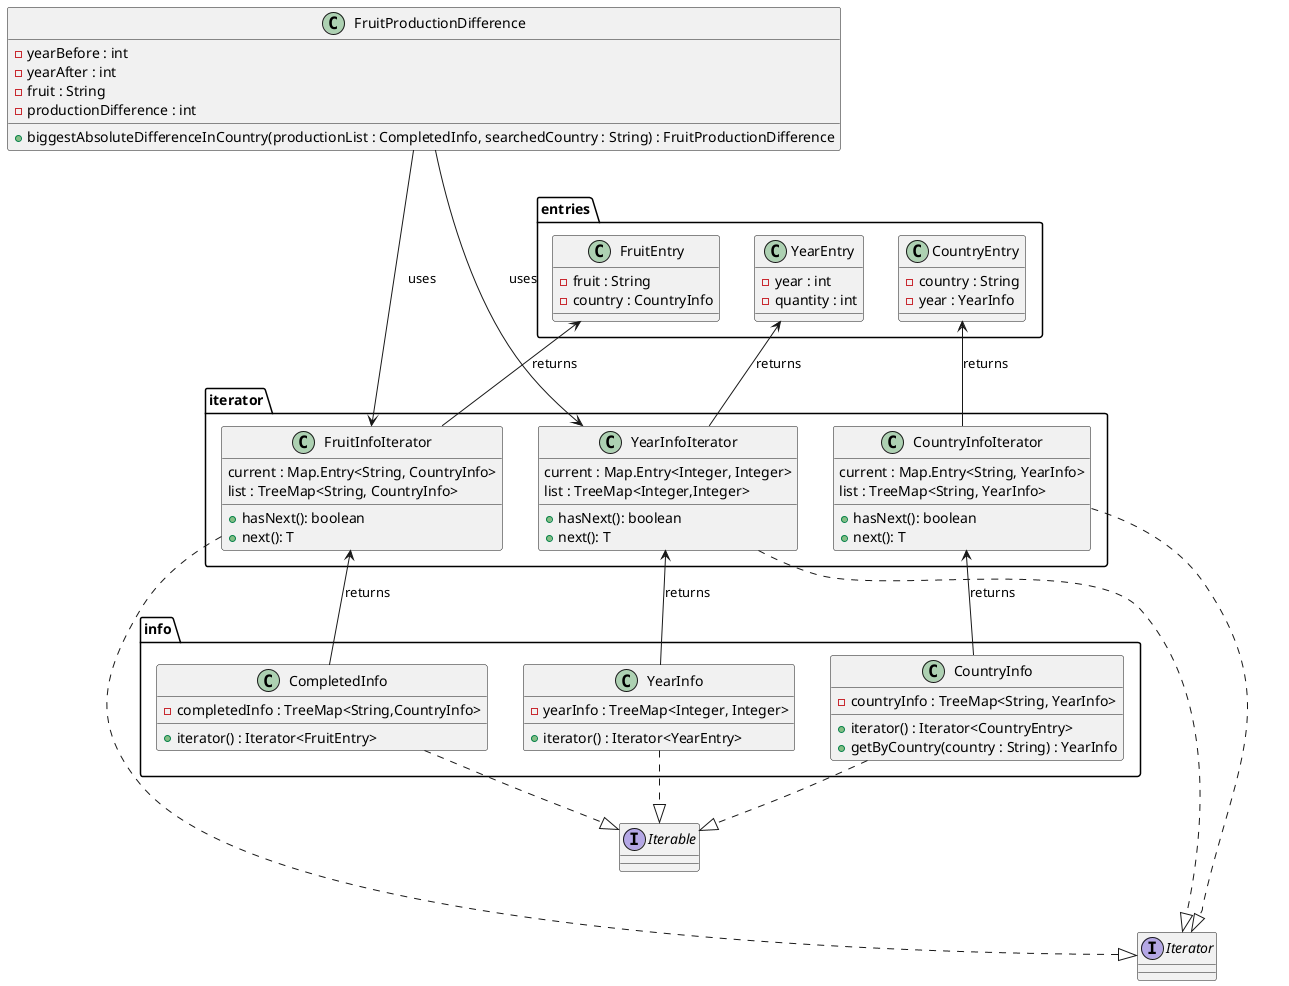 @startuml
'https://plantuml.com/class-diagram


class FruitProductionDifference
{
    - yearBefore : int
    - yearAfter : int
    - fruit : String
    - productionDifference : int
    + biggestAbsoluteDifferenceInCountry(productionList : CompletedInfo, searchedCountry : String) : FruitProductionDifference
}

interface Iterable{
}

interface Iterator{
}
package info{
class CompletedInfo
{
- completedInfo : TreeMap<String,CountryInfo>
+ iterator() : Iterator<FruitEntry>
}

class CountryInfo
 {
     - countryInfo : TreeMap<String, YearInfo>
     + iterator() : Iterator<CountryEntry>
     + getByCountry(country : String) : YearInfo
 }

 class YearInfo
 {
     - yearInfo : TreeMap<Integer, Integer>
     + iterator() : Iterator<YearEntry>
 }
}
package iterator{
class FruitInfoIterator
{
    current : Map.Entry<String, CountryInfo>
    list : TreeMap<String, CountryInfo>
    + hasNext(): boolean
    + next(): T
}
class CountryInfoIterator
{
    current : Map.Entry<String, YearInfo>
    list : TreeMap<String, YearInfo>
    + hasNext(): boolean
    + next(): T
}

class YearInfoIterator
{
    current : Map.Entry<Integer, Integer>
    list : TreeMap<Integer,Integer>
    + hasNext(): boolean
    + next(): T
}

}

package entries{
class FruitEntry
{
    - fruit : String
    - country : CountryInfo
}
class CountryEntry
 {
     - country : String
     - year : YearInfo
 }
 class YearEntry
  {
      - year : int
      - quantity : int
  }
}












FruitProductionDifference  ---> YearInfoIterator: uses
FruitProductionDifference --->  FruitInfoIterator: uses

YearEntry <-- YearInfoIterator : returns
YearInfoIterator -[dashed]---|> Iterator
YearInfoIterator <-- YearInfo : returns
YearInfo -[dashed]-|> Iterable

FruitEntry <-- FruitInfoIterator : returns
FruitInfoIterator -[dashed]---|>Iterator
FruitInfoIterator <-- CompletedInfo : returns
CompletedInfo -[dashed]-|> Iterable

CountryEntry <-- CountryInfoIterator : returns
CountryInfoIterator -[dashed]---|> Iterator
CountryInfoIterator <-- CountryInfo : returns
CountryInfo -[dashed]-|> Iterable



@enduml